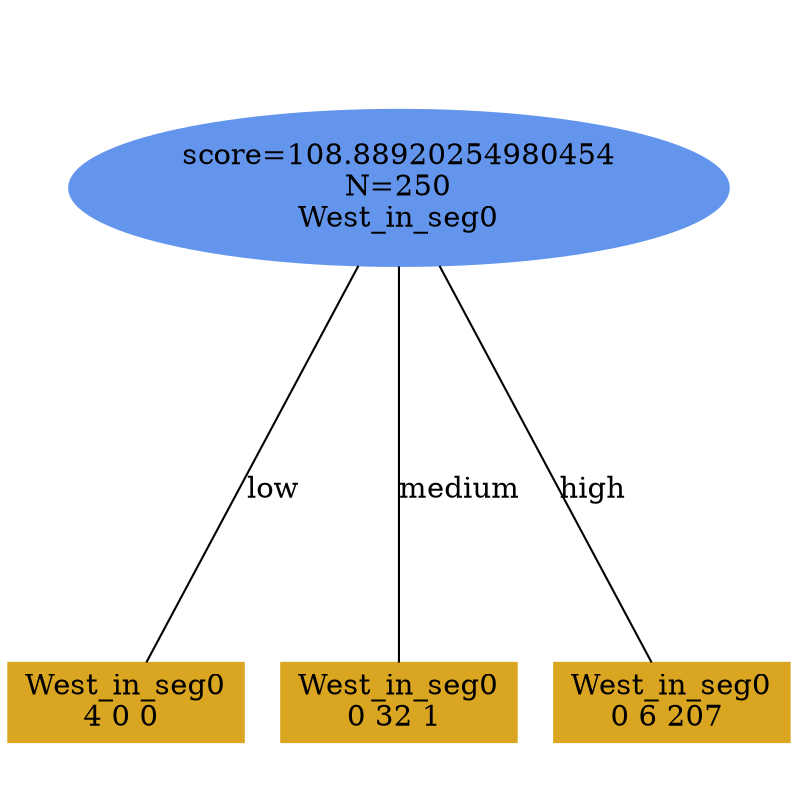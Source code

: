 digraph "DD" {
size = "7.5,10"
ratio=1.0;
center = true;
edge [dir = none];
{ rank = same; node [shape=ellipse, style=filled, color=cornflowerblue];"3978" [label="score=108.88920254980454\nN=250\nWest_in_seg0"];}
{ rank = same; node [shape=box, style=filled, color=goldenrod];"3979" [label="West_in_seg0\n4 0 0 "];}
{ rank = same; node [shape=box, style=filled, color=goldenrod];"3980" [label="West_in_seg0\n0 32 1 "];}
{ rank = same; node [shape=box, style=filled, color=goldenrod];"3981" [label="West_in_seg0\n0 6 207 "];}
"3978" -> "3979" [label = "low"];
"3978" -> "3980" [label = "medium"];
"3978" -> "3981" [label = "high"];

}